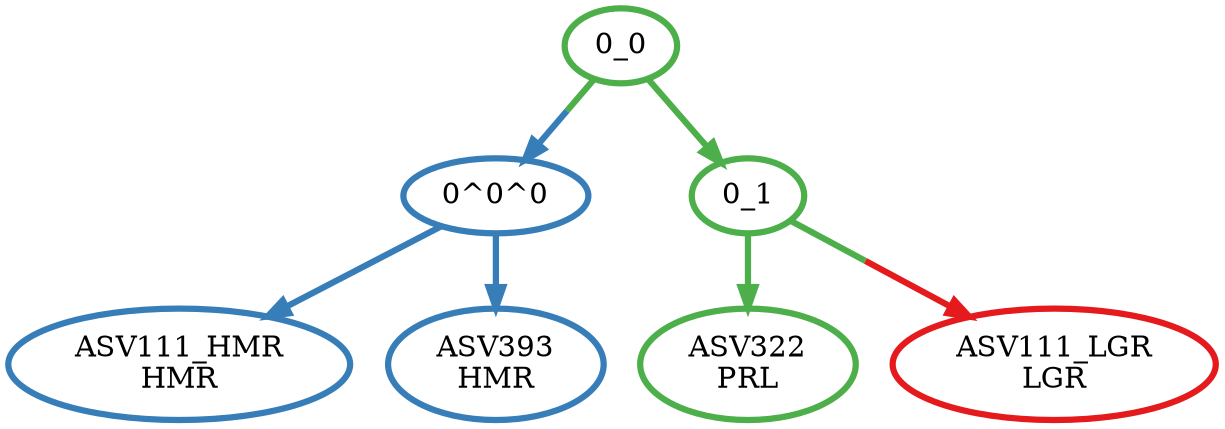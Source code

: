 digraph T {
	{
		rank=same
		6 [penwidth=3,colorscheme=set19,color=3,label="ASV322\nPRL"]
		5 [penwidth=3,colorscheme=set19,color=1,label="ASV111_LGR\nLGR"]
		4 [penwidth=3,colorscheme=set19,color=2,label="ASV111_HMR\nHMR"]
		3 [penwidth=3,colorscheme=set19,color=2,label="ASV393\nHMR"]
	}
	2 [penwidth=3,colorscheme=set19,color=2,label="0^0^0"]
	1 [penwidth=3,colorscheme=set19,color=3,label="0_1"]
	0 [penwidth=3,colorscheme=set19,color=3,label="0_0"]
	2 -> 4 [penwidth=3,colorscheme=set19,color=2]
	2 -> 3 [penwidth=3,colorscheme=set19,color=2]
	1 -> 6 [penwidth=3,colorscheme=set19,color=3]
	1 -> 5 [penwidth=3,colorscheme=set19,color="3;0.5:1"]
	0 -> 2 [penwidth=3,colorscheme=set19,color="3;0.5:2"]
	0 -> 1 [penwidth=3,colorscheme=set19,color=3]
}
